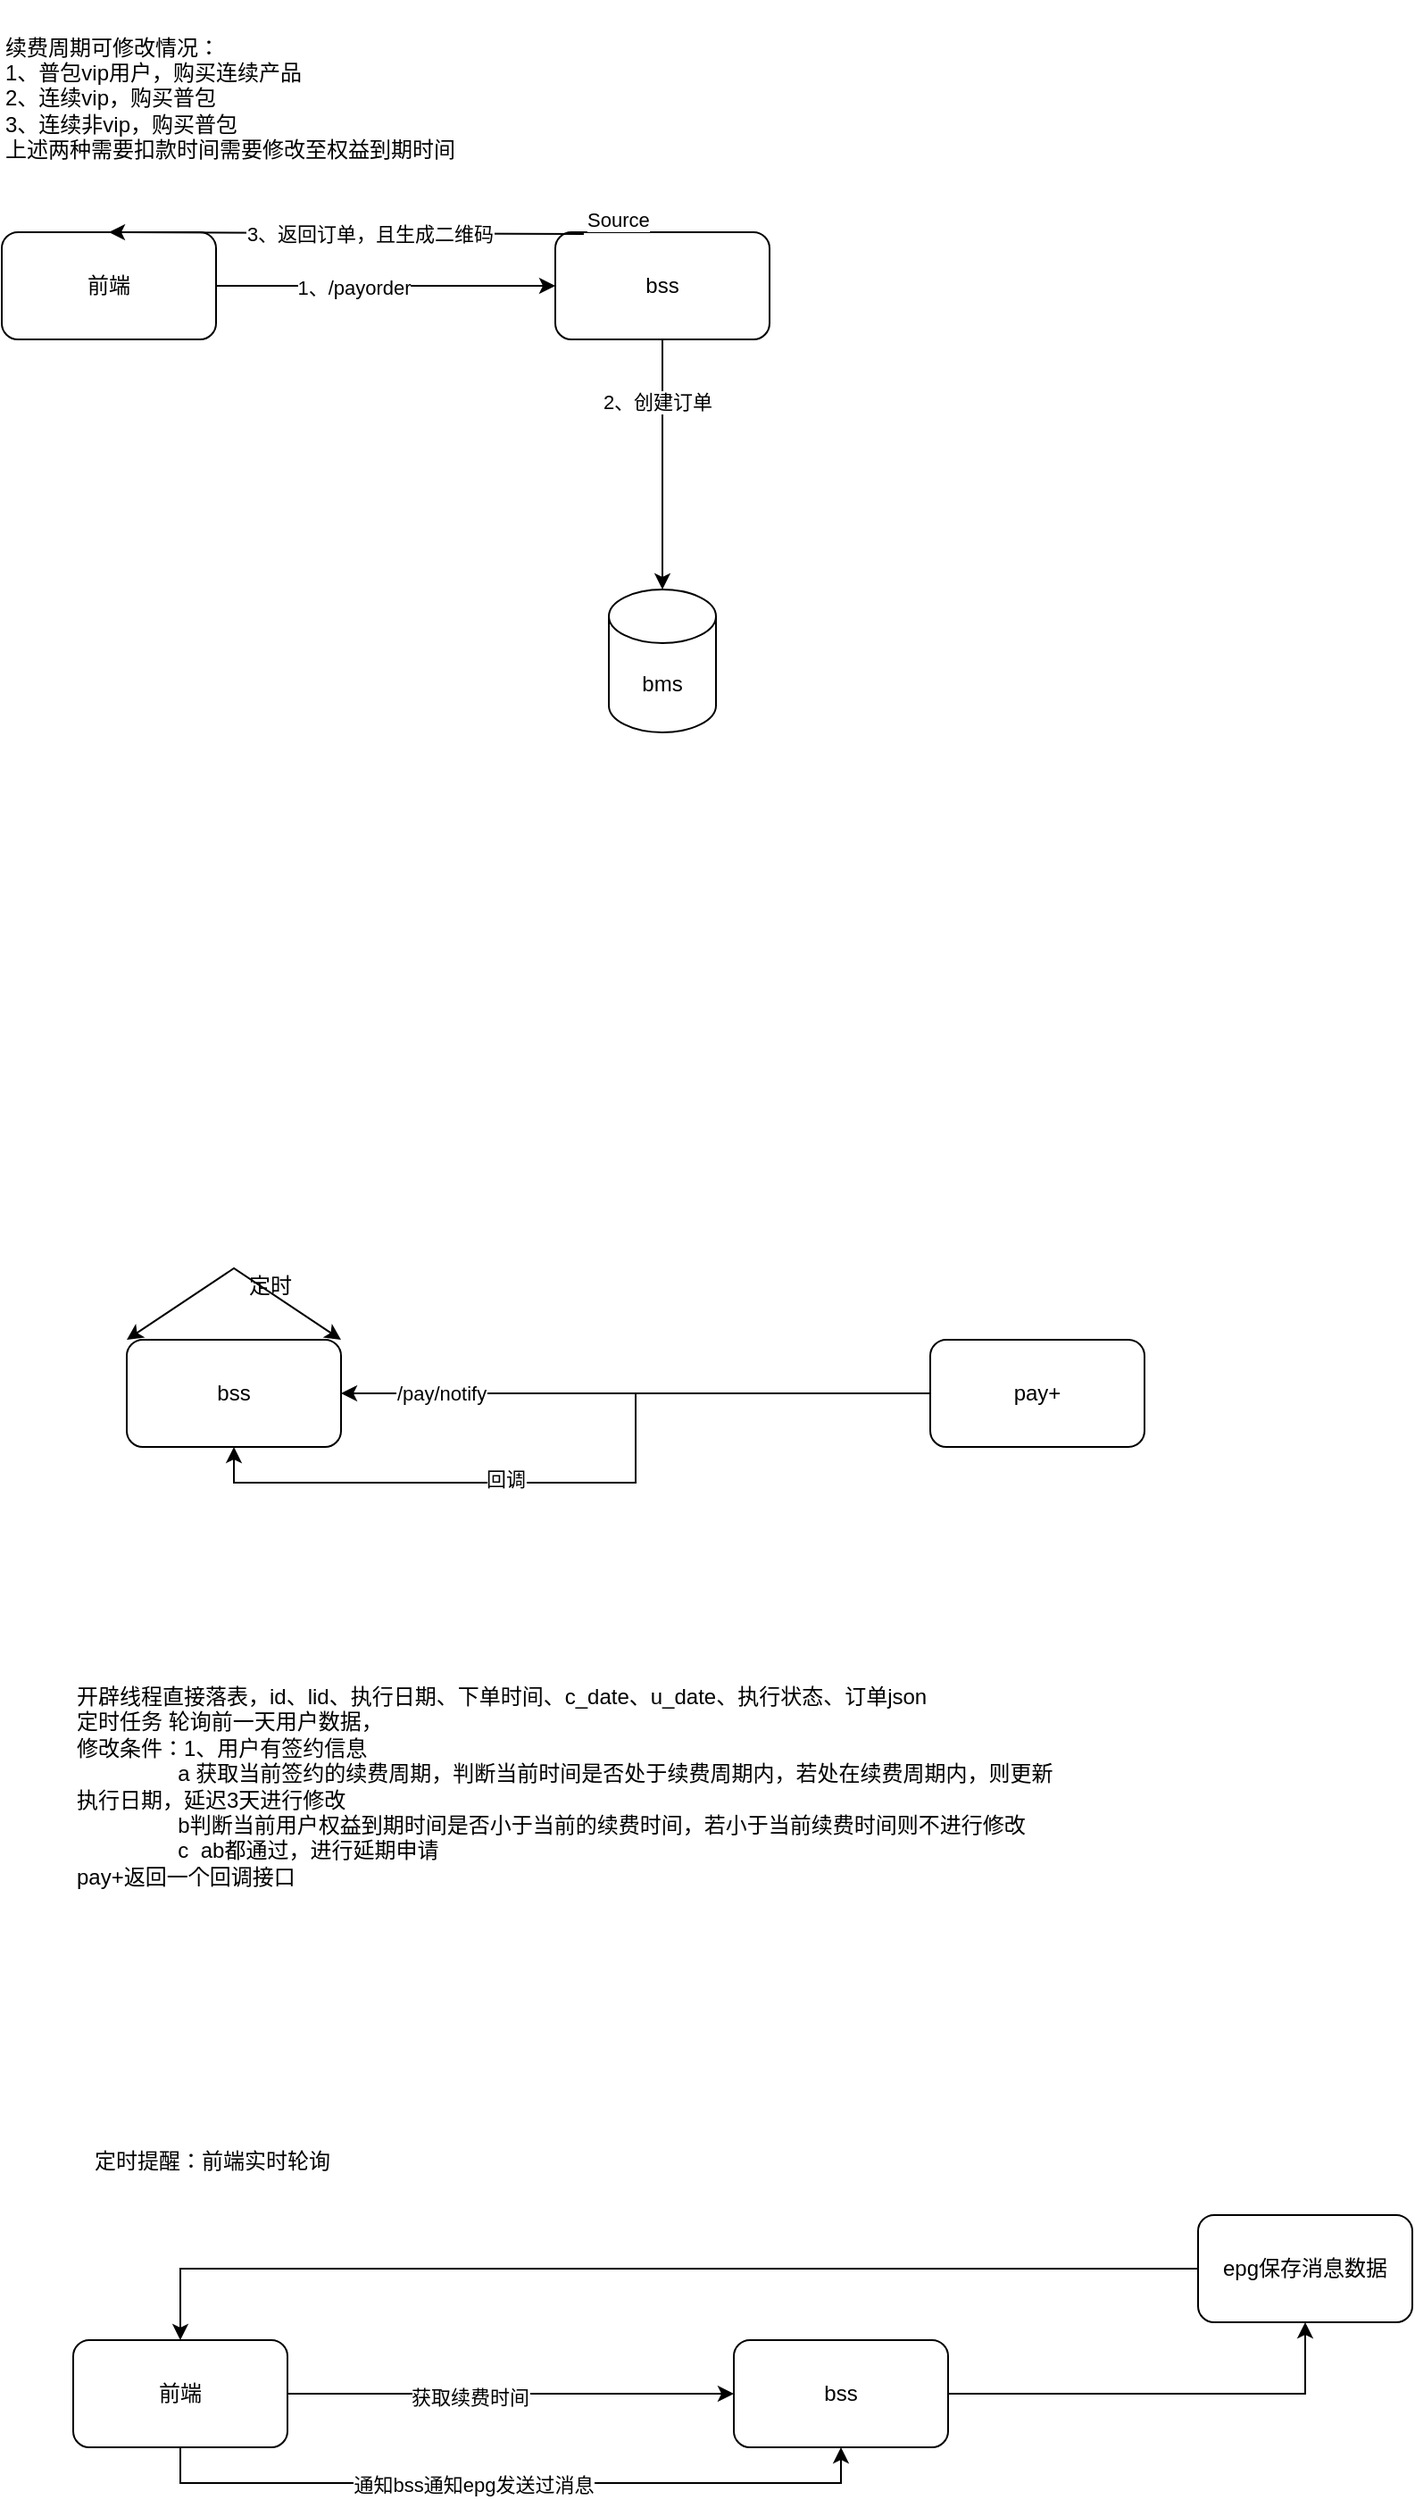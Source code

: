 <mxfile version="20.2.3" type="github" pages="3">
  <diagram id="sGbhmzFvRG2bLKqfwy7_" name="修改续费周期">
    <mxGraphModel dx="1662" dy="762" grid="1" gridSize="10" guides="1" tooltips="1" connect="1" arrows="1" fold="1" page="1" pageScale="1" pageWidth="1200" pageHeight="1920" math="0" shadow="0">
      <root>
        <mxCell id="0" />
        <mxCell id="1" parent="0" />
        <mxCell id="7HXPHZwloIw2rMWPd2Ez-1" value="续费周期可修改情况：&lt;br&gt;1、普包vip用户，购买连续产品&lt;br&gt;2、连续vip，购买普包&lt;br&gt;3、连续非vip，购买普包&lt;br&gt;上述两种需要扣款时间需要修改至权益到期时间" style="text;html=1;strokeColor=none;fillColor=none;align=left;verticalAlign=middle;whiteSpace=wrap;rounded=0;" vertex="1" parent="1">
          <mxGeometry x="30" y="30" width="280" height="110" as="geometry" />
        </mxCell>
        <mxCell id="7HXPHZwloIw2rMWPd2Ez-15" style="edgeStyle=orthogonalEdgeStyle;rounded=0;orthogonalLoop=1;jettySize=auto;html=1;entryX=0;entryY=0.5;entryDx=0;entryDy=0;" edge="1" parent="1" source="7HXPHZwloIw2rMWPd2Ez-2" target="7HXPHZwloIw2rMWPd2Ez-3">
          <mxGeometry relative="1" as="geometry" />
        </mxCell>
        <mxCell id="7HXPHZwloIw2rMWPd2Ez-22" value="1、/payorder" style="edgeLabel;html=1;align=center;verticalAlign=middle;resizable=0;points=[];" vertex="1" connectable="0" parent="7HXPHZwloIw2rMWPd2Ez-15">
          <mxGeometry x="-0.173" y="-1" relative="1" as="geometry">
            <mxPoint x="-2" as="offset" />
          </mxGeometry>
        </mxCell>
        <mxCell id="7HXPHZwloIw2rMWPd2Ez-2" value="前端" style="rounded=1;whiteSpace=wrap;html=1;" vertex="1" parent="1">
          <mxGeometry x="30" y="160" width="120" height="60" as="geometry" />
        </mxCell>
        <mxCell id="7HXPHZwloIw2rMWPd2Ez-23" style="edgeStyle=orthogonalEdgeStyle;rounded=0;orthogonalLoop=1;jettySize=auto;html=1;entryX=0.5;entryY=0;entryDx=0;entryDy=0;entryPerimeter=0;" edge="1" parent="1" source="7HXPHZwloIw2rMWPd2Ez-3" target="7HXPHZwloIw2rMWPd2Ez-5">
          <mxGeometry relative="1" as="geometry" />
        </mxCell>
        <mxCell id="7HXPHZwloIw2rMWPd2Ez-24" value="2、创建订单" style="edgeLabel;html=1;align=center;verticalAlign=middle;resizable=0;points=[];" vertex="1" connectable="0" parent="7HXPHZwloIw2rMWPd2Ez-23">
          <mxGeometry x="-0.509" y="-3" relative="1" as="geometry">
            <mxPoint as="offset" />
          </mxGeometry>
        </mxCell>
        <mxCell id="7HXPHZwloIw2rMWPd2Ez-3" value="bss" style="rounded=1;whiteSpace=wrap;html=1;" vertex="1" parent="1">
          <mxGeometry x="340" y="160" width="120" height="60" as="geometry" />
        </mxCell>
        <mxCell id="7HXPHZwloIw2rMWPd2Ez-27" style="edgeStyle=orthogonalEdgeStyle;rounded=0;orthogonalLoop=1;jettySize=auto;html=1;entryX=1;entryY=0.5;entryDx=0;entryDy=0;" edge="1" parent="1" source="7HXPHZwloIw2rMWPd2Ez-4" target="7HXPHZwloIw2rMWPd2Ez-26">
          <mxGeometry relative="1" as="geometry" />
        </mxCell>
        <mxCell id="7HXPHZwloIw2rMWPd2Ez-29" value="/pay/notify" style="edgeLabel;html=1;align=center;verticalAlign=middle;resizable=0;points=[];" vertex="1" connectable="0" parent="7HXPHZwloIw2rMWPd2Ez-27">
          <mxGeometry x="0.661" relative="1" as="geometry">
            <mxPoint as="offset" />
          </mxGeometry>
        </mxCell>
        <mxCell id="MQ58pM9c0JveUMJpRUWD-1" style="edgeStyle=orthogonalEdgeStyle;rounded=0;orthogonalLoop=1;jettySize=auto;html=1;entryX=0.5;entryY=1;entryDx=0;entryDy=0;" edge="1" parent="1" source="7HXPHZwloIw2rMWPd2Ez-4" target="7HXPHZwloIw2rMWPd2Ez-26">
          <mxGeometry relative="1" as="geometry" />
        </mxCell>
        <mxCell id="MQ58pM9c0JveUMJpRUWD-2" value="回调" style="edgeLabel;html=1;align=center;verticalAlign=middle;resizable=0;points=[];" vertex="1" connectable="0" parent="MQ58pM9c0JveUMJpRUWD-1">
          <mxGeometry x="0.252" y="-2" relative="1" as="geometry">
            <mxPoint as="offset" />
          </mxGeometry>
        </mxCell>
        <mxCell id="7HXPHZwloIw2rMWPd2Ez-4" value="pay+" style="rounded=1;whiteSpace=wrap;html=1;" vertex="1" parent="1">
          <mxGeometry x="550" y="780" width="120" height="60" as="geometry" />
        </mxCell>
        <mxCell id="7HXPHZwloIw2rMWPd2Ez-5" value="bms" style="shape=cylinder3;whiteSpace=wrap;html=1;boundedLbl=1;backgroundOutline=1;size=15;" vertex="1" parent="1">
          <mxGeometry x="370" y="360" width="60" height="80" as="geometry" />
        </mxCell>
        <mxCell id="7HXPHZwloIw2rMWPd2Ez-19" value="" style="endArrow=classic;html=1;rounded=0;entryX=0.5;entryY=0;entryDx=0;entryDy=0;exitX=0.133;exitY=0.017;exitDx=0;exitDy=0;exitPerimeter=0;" edge="1" parent="1" source="7HXPHZwloIw2rMWPd2Ez-3" target="7HXPHZwloIw2rMWPd2Ez-2">
          <mxGeometry relative="1" as="geometry">
            <mxPoint x="180" y="160" as="sourcePoint" />
            <mxPoint x="340" y="160" as="targetPoint" />
          </mxGeometry>
        </mxCell>
        <mxCell id="7HXPHZwloIw2rMWPd2Ez-20" value="3、返回订单，且生成二维码" style="edgeLabel;resizable=0;html=1;align=center;verticalAlign=middle;" connectable="0" vertex="1" parent="7HXPHZwloIw2rMWPd2Ez-19">
          <mxGeometry relative="1" as="geometry">
            <mxPoint x="13" as="offset" />
          </mxGeometry>
        </mxCell>
        <mxCell id="7HXPHZwloIw2rMWPd2Ez-21" value="Source" style="edgeLabel;resizable=0;html=1;align=left;verticalAlign=bottom;" connectable="0" vertex="1" parent="7HXPHZwloIw2rMWPd2Ez-19">
          <mxGeometry x="-1" relative="1" as="geometry" />
        </mxCell>
        <mxCell id="7HXPHZwloIw2rMWPd2Ez-26" value="bss" style="rounded=1;whiteSpace=wrap;html=1;" vertex="1" parent="1">
          <mxGeometry x="100" y="780" width="120" height="60" as="geometry" />
        </mxCell>
        <mxCell id="7HXPHZwloIw2rMWPd2Ez-30" value="开辟线程直接落表，id、lid、执行日期、下单时间、c_date、u_date、执行状态、订单json&lt;br&gt;定时任务 轮询前一天用户数据，&lt;br&gt;修改条件：1、用户有签约信息&lt;br&gt;&amp;nbsp; &amp;nbsp; &amp;nbsp; &amp;nbsp; &amp;nbsp; &amp;nbsp; &amp;nbsp; &amp;nbsp; &amp;nbsp;a 获取当前签约的续费周期，判断当前时间是否处于续费周期内，若处在续费周期内，则更新执行日期，延迟3天进行修改&lt;br&gt;&amp;nbsp; &amp;nbsp; &amp;nbsp; &amp;nbsp; &amp;nbsp; &amp;nbsp; &amp;nbsp; &amp;nbsp; &amp;nbsp;b判断当前用户权益到期时间是否小于当前的续费时间，若小于当前续费时间则不进行修改&lt;br&gt;&amp;nbsp; &amp;nbsp; &amp;nbsp; &amp;nbsp; &amp;nbsp; &amp;nbsp; &amp;nbsp; &amp;nbsp; &amp;nbsp;c&amp;nbsp; ab都通过，进行延期申请&lt;br&gt;pay+返回一个回调接口" style="text;html=1;strokeColor=none;fillColor=none;align=left;verticalAlign=middle;whiteSpace=wrap;rounded=0;" vertex="1" parent="1">
          <mxGeometry x="70" y="930" width="550" height="200" as="geometry" />
        </mxCell>
        <mxCell id="7HXPHZwloIw2rMWPd2Ez-31" value="" style="endArrow=classic;startArrow=classic;html=1;rounded=0;exitX=0;exitY=0;exitDx=0;exitDy=0;entryX=1;entryY=0;entryDx=0;entryDy=0;" edge="1" parent="1" source="7HXPHZwloIw2rMWPd2Ez-26" target="7HXPHZwloIw2rMWPd2Ez-26">
          <mxGeometry width="50" height="50" relative="1" as="geometry">
            <mxPoint x="570" y="830" as="sourcePoint" />
            <mxPoint x="620" y="780" as="targetPoint" />
            <Array as="points">
              <mxPoint x="160" y="740" />
            </Array>
          </mxGeometry>
        </mxCell>
        <mxCell id="7HXPHZwloIw2rMWPd2Ez-32" value="定时" style="text;html=1;align=center;verticalAlign=middle;resizable=0;points=[];autosize=1;strokeColor=none;fillColor=none;" vertex="1" parent="1">
          <mxGeometry x="155" y="735" width="50" height="30" as="geometry" />
        </mxCell>
        <mxCell id="dTPQ4fdH1JUNCBjDmw1T-1" value="定时提醒：前端实时轮询" style="text;html=1;strokeColor=none;fillColor=none;align=left;verticalAlign=middle;whiteSpace=wrap;rounded=0;" vertex="1" parent="1">
          <mxGeometry x="80" y="1160" width="370" height="160" as="geometry" />
        </mxCell>
        <mxCell id="dTPQ4fdH1JUNCBjDmw1T-4" style="edgeStyle=none;rounded=0;orthogonalLoop=1;jettySize=auto;html=1;exitX=1;exitY=0.5;exitDx=0;exitDy=0;entryX=0;entryY=0.5;entryDx=0;entryDy=0;" edge="1" parent="1" source="dTPQ4fdH1JUNCBjDmw1T-2" target="dTPQ4fdH1JUNCBjDmw1T-3">
          <mxGeometry relative="1" as="geometry" />
        </mxCell>
        <mxCell id="dTPQ4fdH1JUNCBjDmw1T-5" value="获取续费时间" style="edgeLabel;html=1;align=center;verticalAlign=middle;resizable=0;points=[];" vertex="1" connectable="0" parent="dTPQ4fdH1JUNCBjDmw1T-4">
          <mxGeometry x="-0.188" y="-2" relative="1" as="geometry">
            <mxPoint as="offset" />
          </mxGeometry>
        </mxCell>
        <mxCell id="dTPQ4fdH1JUNCBjDmw1T-8" style="edgeStyle=orthogonalEdgeStyle;rounded=0;orthogonalLoop=1;jettySize=auto;html=1;entryX=0.5;entryY=1;entryDx=0;entryDy=0;exitX=0.5;exitY=1;exitDx=0;exitDy=0;" edge="1" parent="1" source="dTPQ4fdH1JUNCBjDmw1T-2" target="dTPQ4fdH1JUNCBjDmw1T-3">
          <mxGeometry relative="1" as="geometry">
            <mxPoint x="130" y="1460" as="sourcePoint" />
            <mxPoint x="500" y="1460" as="targetPoint" />
          </mxGeometry>
        </mxCell>
        <mxCell id="dTPQ4fdH1JUNCBjDmw1T-9" value="通知bss通知epg发送过消息" style="edgeLabel;html=1;align=center;verticalAlign=middle;resizable=0;points=[];" vertex="1" connectable="0" parent="dTPQ4fdH1JUNCBjDmw1T-8">
          <mxGeometry x="-0.106" y="-1" relative="1" as="geometry">
            <mxPoint as="offset" />
          </mxGeometry>
        </mxCell>
        <mxCell id="dTPQ4fdH1JUNCBjDmw1T-2" value="前端" style="rounded=1;whiteSpace=wrap;html=1;" vertex="1" parent="1">
          <mxGeometry x="70" y="1340" width="120" height="60" as="geometry" />
        </mxCell>
        <mxCell id="dTPQ4fdH1JUNCBjDmw1T-10" style="edgeStyle=orthogonalEdgeStyle;rounded=0;orthogonalLoop=1;jettySize=auto;html=1;exitX=1;exitY=0.5;exitDx=0;exitDy=0;entryX=0.5;entryY=1;entryDx=0;entryDy=0;" edge="1" parent="1" source="dTPQ4fdH1JUNCBjDmw1T-3" target="dTPQ4fdH1JUNCBjDmw1T-11">
          <mxGeometry relative="1" as="geometry">
            <mxPoint x="700" y="1370" as="targetPoint" />
          </mxGeometry>
        </mxCell>
        <mxCell id="dTPQ4fdH1JUNCBjDmw1T-3" value="bss" style="rounded=1;whiteSpace=wrap;html=1;" vertex="1" parent="1">
          <mxGeometry x="440" y="1340" width="120" height="60" as="geometry" />
        </mxCell>
        <mxCell id="dTPQ4fdH1JUNCBjDmw1T-14" style="edgeStyle=orthogonalEdgeStyle;rounded=0;orthogonalLoop=1;jettySize=auto;html=1;entryX=0.5;entryY=0;entryDx=0;entryDy=0;" edge="1" parent="1" source="dTPQ4fdH1JUNCBjDmw1T-11" target="dTPQ4fdH1JUNCBjDmw1T-2">
          <mxGeometry relative="1" as="geometry" />
        </mxCell>
        <mxCell id="dTPQ4fdH1JUNCBjDmw1T-11" value="epg保存消息数据" style="rounded=1;whiteSpace=wrap;html=1;" vertex="1" parent="1">
          <mxGeometry x="700" y="1270" width="120" height="60" as="geometry" />
        </mxCell>
      </root>
    </mxGraphModel>
  </diagram>
  <diagram id="F_IZst-wn2EYfqBuF-eC" name="产品展示">
    <mxGraphModel dx="1662" dy="762" grid="1" gridSize="10" guides="1" tooltips="1" connect="1" arrows="1" fold="1" page="1" pageScale="1" pageWidth="1200" pageHeight="1920" math="0" shadow="0">
      <root>
        <mxCell id="0" />
        <mxCell id="1" parent="0" />
        <mxCell id="lP6XAv11pDQYz8axwEB_-1" value="签约非vip用户展示连续包&lt;br&gt;涉及接口：&lt;br&gt;/getProdcut&lt;br&gt;/getPackageBtAlbum&lt;br&gt;/payorder&lt;br&gt;/getCouponInfo&lt;br&gt;/v2/getCoupon&lt;br&gt;/user/card&lt;br&gt;/user/card/count&lt;br&gt;bms上传&lt;br&gt;&lt;br&gt;添加签约非vip判定逻辑" style="text;html=1;strokeColor=none;fillColor=none;align=left;verticalAlign=middle;whiteSpace=wrap;rounded=0;" vertex="1" parent="1">
          <mxGeometry x="30" y="50" width="370" height="270" as="geometry" />
        </mxCell>
        <mxCell id="lP6XAv11pDQYz8axwEB_-2" value="bss" style="rounded=1;whiteSpace=wrap;html=1;" vertex="1" parent="1">
          <mxGeometry x="70" y="360" width="120" height="60" as="geometry" />
        </mxCell>
        <mxCell id="lP6XAv11pDQYz8axwEB_-4" style="edgeStyle=none;rounded=0;orthogonalLoop=1;jettySize=auto;html=1;entryX=1;entryY=0.5;entryDx=0;entryDy=0;" edge="1" parent="1" source="lP6XAv11pDQYz8axwEB_-3" target="lP6XAv11pDQYz8axwEB_-2">
          <mxGeometry relative="1" as="geometry" />
        </mxCell>
        <mxCell id="lP6XAv11pDQYz8axwEB_-3" value="pay+" style="rounded=1;whiteSpace=wrap;html=1;" vertex="1" parent="1">
          <mxGeometry x="340" y="360" width="120" height="60" as="geometry" />
        </mxCell>
        <mxCell id="lP6XAv11pDQYz8axwEB_-5" value="/pay/rescission" style="text;html=1;align=center;verticalAlign=middle;resizable=0;points=[];autosize=1;strokeColor=none;fillColor=none;" vertex="1" parent="1">
          <mxGeometry x="200" y="355" width="100" height="30" as="geometry" />
        </mxCell>
        <mxCell id="lP6XAv11pDQYz8axwEB_-6" value="本接口问题：&lt;br&gt;有支付成功后，立即解约的情况。可能会出现解约数据先于签约数据被接收，&lt;br&gt;解决：1、添加分布式锁，（防止数据还未插入，就出现修改的情况）&lt;br&gt;&amp;nbsp; &amp;nbsp; &amp;nbsp; &amp;nbsp; &amp;nbsp; &amp;nbsp;2、保存解约数据至临时表&lt;br&gt;&amp;nbsp; &amp;nbsp; &amp;nbsp; &amp;nbsp; &amp;nbsp; &amp;nbsp;3、签约时，先查询是否有本条签约数据的解约数据，若有，则执行完保存数据后，更新解约记录&lt;br&gt;&lt;br&gt;签约非vip用户签约信息&lt;br&gt;&amp;nbsp; &amp;nbsp; &amp;nbsp; &amp;nbsp;签约时：先查询是否有处于签约中的数据，若有，则先解约，后插入本次签约数据&lt;br&gt;&lt;br&gt;&lt;br&gt;临时表字段:&lt;br&gt;id，lid，agreement_no ,lepay_agreement_no,c_date,u_date" style="text;html=1;strokeColor=none;fillColor=none;align=left;verticalAlign=middle;whiteSpace=wrap;rounded=0;" vertex="1" parent="1">
          <mxGeometry x="40" y="470" width="470" height="210" as="geometry" />
        </mxCell>
      </root>
    </mxGraphModel>
  </diagram>
  <diagram id="5-KPXb6O6QwV8eVfVK3A" name="黄金会员">
    <mxGraphModel dx="1662" dy="762" grid="1" gridSize="10" guides="1" tooltips="1" connect="1" arrows="1" fold="1" page="1" pageScale="1" pageWidth="1200" pageHeight="1920" math="0" shadow="0">
      <root>
        <mxCell id="0" />
        <mxCell id="1" parent="0" />
        <mxCell id="4ZwVrK3HqicntqEmRowp-1" value="1、确认黄金会员二维码生成方方式&lt;br&gt;2、目前 是/qrCode/iqiyiGoldVip -&amp;gt;&amp;nbsp;&amp;nbsp;/qrCode/mgr&lt;br&gt;&amp;nbsp; &amp;nbsp; &amp;nbsp; 需要新增一个是否领取过的状态" style="text;html=1;strokeColor=none;fillColor=none;align=left;verticalAlign=middle;whiteSpace=wrap;rounded=0;" vertex="1" parent="1">
          <mxGeometry x="130" y="140" width="330" height="220" as="geometry" />
        </mxCell>
      </root>
    </mxGraphModel>
  </diagram>
</mxfile>
